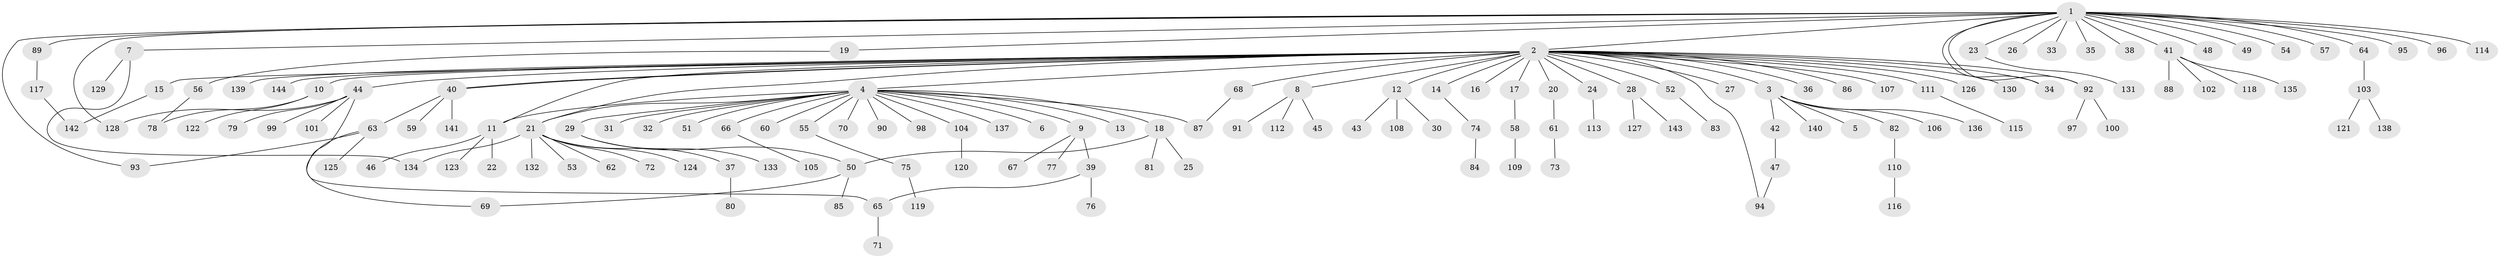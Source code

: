 // coarse degree distribution, {21: 0.008403361344537815, 31: 0.008403361344537815, 7: 0.008403361344537815, 22: 0.008403361344537815, 1: 0.6302521008403361, 3: 0.07563025210084033, 2: 0.21008403361344538, 9: 0.008403361344537815, 4: 0.03361344537815126, 6: 0.008403361344537815}
// Generated by graph-tools (version 1.1) at 2025/52/02/27/25 19:52:01]
// undirected, 144 vertices, 158 edges
graph export_dot {
graph [start="1"]
  node [color=gray90,style=filled];
  1;
  2;
  3;
  4;
  5;
  6;
  7;
  8;
  9;
  10;
  11;
  12;
  13;
  14;
  15;
  16;
  17;
  18;
  19;
  20;
  21;
  22;
  23;
  24;
  25;
  26;
  27;
  28;
  29;
  30;
  31;
  32;
  33;
  34;
  35;
  36;
  37;
  38;
  39;
  40;
  41;
  42;
  43;
  44;
  45;
  46;
  47;
  48;
  49;
  50;
  51;
  52;
  53;
  54;
  55;
  56;
  57;
  58;
  59;
  60;
  61;
  62;
  63;
  64;
  65;
  66;
  67;
  68;
  69;
  70;
  71;
  72;
  73;
  74;
  75;
  76;
  77;
  78;
  79;
  80;
  81;
  82;
  83;
  84;
  85;
  86;
  87;
  88;
  89;
  90;
  91;
  92;
  93;
  94;
  95;
  96;
  97;
  98;
  99;
  100;
  101;
  102;
  103;
  104;
  105;
  106;
  107;
  108;
  109;
  110;
  111;
  112;
  113;
  114;
  115;
  116;
  117;
  118;
  119;
  120;
  121;
  122;
  123;
  124;
  125;
  126;
  127;
  128;
  129;
  130;
  131;
  132;
  133;
  134;
  135;
  136;
  137;
  138;
  139;
  140;
  141;
  142;
  143;
  144;
  1 -- 2;
  1 -- 7;
  1 -- 19;
  1 -- 23;
  1 -- 26;
  1 -- 33;
  1 -- 34;
  1 -- 35;
  1 -- 38;
  1 -- 41;
  1 -- 48;
  1 -- 49;
  1 -- 54;
  1 -- 57;
  1 -- 64;
  1 -- 89;
  1 -- 92;
  1 -- 93;
  1 -- 95;
  1 -- 96;
  1 -- 114;
  1 -- 128;
  2 -- 3;
  2 -- 4;
  2 -- 8;
  2 -- 10;
  2 -- 11;
  2 -- 12;
  2 -- 14;
  2 -- 15;
  2 -- 16;
  2 -- 17;
  2 -- 20;
  2 -- 21;
  2 -- 24;
  2 -- 27;
  2 -- 28;
  2 -- 34;
  2 -- 36;
  2 -- 40;
  2 -- 40;
  2 -- 44;
  2 -- 52;
  2 -- 68;
  2 -- 86;
  2 -- 92;
  2 -- 94;
  2 -- 107;
  2 -- 111;
  2 -- 126;
  2 -- 130;
  2 -- 139;
  2 -- 144;
  3 -- 5;
  3 -- 42;
  3 -- 82;
  3 -- 106;
  3 -- 136;
  3 -- 140;
  4 -- 6;
  4 -- 9;
  4 -- 11;
  4 -- 13;
  4 -- 18;
  4 -- 21;
  4 -- 29;
  4 -- 31;
  4 -- 32;
  4 -- 51;
  4 -- 55;
  4 -- 60;
  4 -- 66;
  4 -- 70;
  4 -- 87;
  4 -- 90;
  4 -- 98;
  4 -- 104;
  4 -- 137;
  7 -- 129;
  7 -- 134;
  8 -- 45;
  8 -- 91;
  8 -- 112;
  9 -- 39;
  9 -- 67;
  9 -- 77;
  10 -- 78;
  10 -- 122;
  11 -- 22;
  11 -- 46;
  11 -- 123;
  12 -- 30;
  12 -- 43;
  12 -- 108;
  14 -- 74;
  15 -- 142;
  17 -- 58;
  18 -- 25;
  18 -- 50;
  18 -- 81;
  19 -- 56;
  20 -- 61;
  21 -- 37;
  21 -- 53;
  21 -- 62;
  21 -- 72;
  21 -- 124;
  21 -- 132;
  21 -- 134;
  23 -- 131;
  24 -- 113;
  28 -- 127;
  28 -- 143;
  29 -- 50;
  29 -- 133;
  37 -- 80;
  39 -- 65;
  39 -- 76;
  40 -- 59;
  40 -- 63;
  40 -- 141;
  41 -- 88;
  41 -- 102;
  41 -- 118;
  41 -- 135;
  42 -- 47;
  44 -- 65;
  44 -- 79;
  44 -- 99;
  44 -- 101;
  44 -- 128;
  47 -- 94;
  50 -- 69;
  50 -- 85;
  52 -- 83;
  55 -- 75;
  56 -- 78;
  58 -- 109;
  61 -- 73;
  63 -- 69;
  63 -- 93;
  63 -- 125;
  64 -- 103;
  65 -- 71;
  66 -- 105;
  68 -- 87;
  74 -- 84;
  75 -- 119;
  82 -- 110;
  89 -- 117;
  92 -- 97;
  92 -- 100;
  103 -- 121;
  103 -- 138;
  104 -- 120;
  110 -- 116;
  111 -- 115;
  117 -- 142;
}
